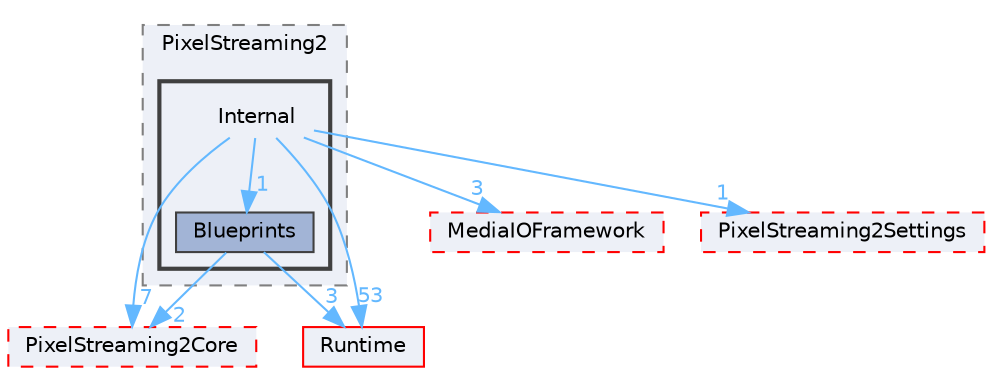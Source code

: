 digraph "Internal"
{
 // INTERACTIVE_SVG=YES
 // LATEX_PDF_SIZE
  bgcolor="transparent";
  edge [fontname=Helvetica,fontsize=10,labelfontname=Helvetica,labelfontsize=10];
  node [fontname=Helvetica,fontsize=10,shape=box,height=0.2,width=0.4];
  compound=true
  subgraph clusterdir_f75bda96a403aa07edce0060b081a71b {
    graph [ bgcolor="#edf0f7", pencolor="grey50", label="PixelStreaming2", fontname=Helvetica,fontsize=10 style="filled,dashed", URL="dir_f75bda96a403aa07edce0060b081a71b.html",tooltip=""]
  subgraph clusterdir_0e52e2bb86724206261f2d286a6bdfd6 {
    graph [ bgcolor="#edf0f7", pencolor="grey25", label="", fontname=Helvetica,fontsize=10 style="filled,bold", URL="dir_0e52e2bb86724206261f2d286a6bdfd6.html",tooltip=""]
    dir_0e52e2bb86724206261f2d286a6bdfd6 [shape=plaintext, label="Internal"];
  dir_4e97e40c96cdb4ef1f289e3a3ecb2509 [label="Blueprints", fillcolor="#a2b4d6", color="grey25", style="filled", URL="dir_4e97e40c96cdb4ef1f289e3a3ecb2509.html",tooltip=""];
  }
  }
  dir_59adcf5681d388e337deaee91f8afe6e [label="PixelStreaming2Core", fillcolor="#edf0f7", color="red", style="filled,dashed", URL="dir_59adcf5681d388e337deaee91f8afe6e.html",tooltip=""];
  dir_7536b172fbd480bfd146a1b1acd6856b [label="Runtime", fillcolor="#edf0f7", color="red", style="filled", URL="dir_7536b172fbd480bfd146a1b1acd6856b.html",tooltip=""];
  dir_7a1af25e7f68a5cdf9018ea3121afe17 [label="MediaIOFramework", fillcolor="#edf0f7", color="red", style="filled,dashed", URL="dir_7a1af25e7f68a5cdf9018ea3121afe17.html",tooltip=""];
  dir_87040ee9c05ff0641060857b833d7848 [label="PixelStreaming2Settings", fillcolor="#edf0f7", color="red", style="filled,dashed", URL="dir_87040ee9c05ff0641060857b833d7848.html",tooltip=""];
  dir_0e52e2bb86724206261f2d286a6bdfd6->dir_4e97e40c96cdb4ef1f289e3a3ecb2509 [headlabel="1", labeldistance=1.5 headhref="dir_000511_000105.html" href="dir_000511_000105.html" color="steelblue1" fontcolor="steelblue1"];
  dir_0e52e2bb86724206261f2d286a6bdfd6->dir_59adcf5681d388e337deaee91f8afe6e [headlabel="7", labeldistance=1.5 headhref="dir_000511_000744.html" href="dir_000511_000744.html" color="steelblue1" fontcolor="steelblue1"];
  dir_0e52e2bb86724206261f2d286a6bdfd6->dir_7536b172fbd480bfd146a1b1acd6856b [headlabel="53", labeldistance=1.5 headhref="dir_000511_000984.html" href="dir_000511_000984.html" color="steelblue1" fontcolor="steelblue1"];
  dir_0e52e2bb86724206261f2d286a6bdfd6->dir_7a1af25e7f68a5cdf9018ea3121afe17 [headlabel="3", labeldistance=1.5 headhref="dir_000511_000619.html" href="dir_000511_000619.html" color="steelblue1" fontcolor="steelblue1"];
  dir_0e52e2bb86724206261f2d286a6bdfd6->dir_87040ee9c05ff0641060857b833d7848 [headlabel="1", labeldistance=1.5 headhref="dir_000511_000750.html" href="dir_000511_000750.html" color="steelblue1" fontcolor="steelblue1"];
  dir_4e97e40c96cdb4ef1f289e3a3ecb2509->dir_59adcf5681d388e337deaee91f8afe6e [headlabel="2", labeldistance=1.5 headhref="dir_000105_000744.html" href="dir_000105_000744.html" color="steelblue1" fontcolor="steelblue1"];
  dir_4e97e40c96cdb4ef1f289e3a3ecb2509->dir_7536b172fbd480bfd146a1b1acd6856b [headlabel="3", labeldistance=1.5 headhref="dir_000105_000984.html" href="dir_000105_000984.html" color="steelblue1" fontcolor="steelblue1"];
}
